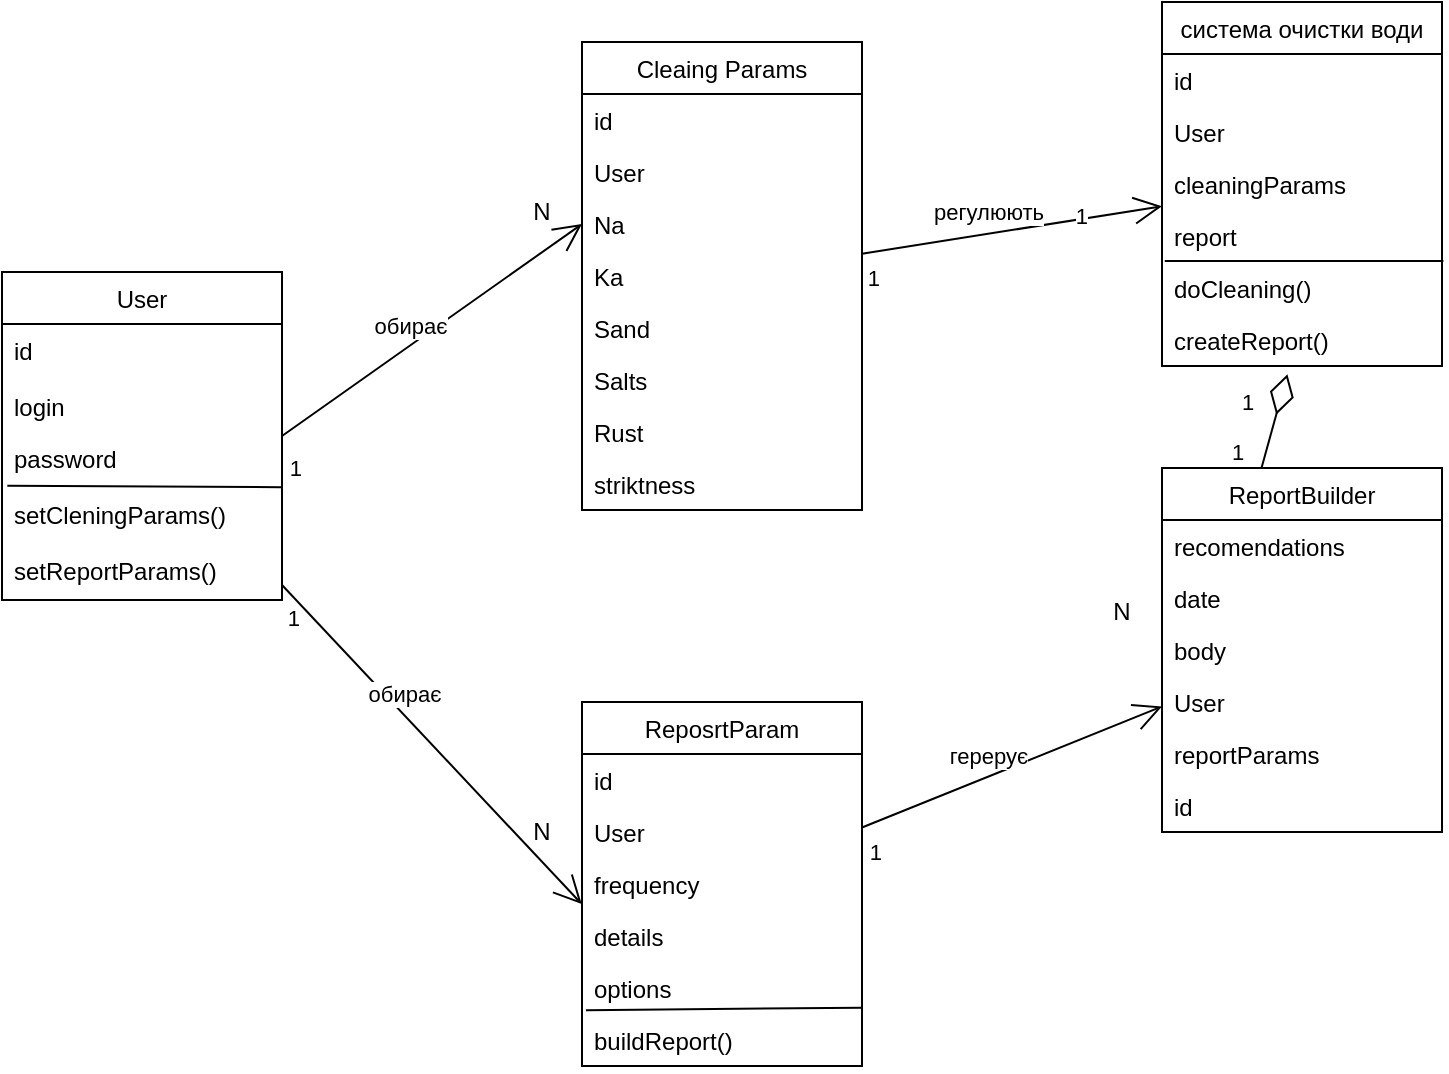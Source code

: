 <mxfile version="22.0.5" type="device">
  <diagram id="mCyr1kptdM3YggUfpTlr" name="Page-1">
    <mxGraphModel dx="1048" dy="1582" grid="1" gridSize="10" guides="1" tooltips="1" connect="1" arrows="1" fold="1" page="1" pageScale="1" pageWidth="850" pageHeight="1100" math="0" shadow="0">
      <root>
        <mxCell id="0" />
        <mxCell id="1" parent="0" />
        <mxCell id="EuweRrBQB18oQ8Ecut5w-1" value="User" style="swimlane;fontStyle=0;childLayout=stackLayout;horizontal=1;startSize=26;fillColor=none;horizontalStack=0;resizeParent=1;resizeParentMax=0;resizeLast=0;collapsible=1;marginBottom=0;" parent="1" vertex="1">
          <mxGeometry x="30" y="-965" width="140" height="164" as="geometry" />
        </mxCell>
        <mxCell id="pQ1ja0-7YHk79m-HYT1g-9" value="id" style="text;strokeColor=none;fillColor=none;align=left;verticalAlign=top;spacingLeft=4;spacingRight=4;overflow=hidden;rotatable=0;points=[[0,0.5],[1,0.5]];portConstraint=eastwest;" vertex="1" parent="EuweRrBQB18oQ8Ecut5w-1">
          <mxGeometry y="26" width="140" height="28" as="geometry" />
        </mxCell>
        <mxCell id="EuweRrBQB18oQ8Ecut5w-2" value="login" style="text;strokeColor=none;fillColor=none;align=left;verticalAlign=top;spacingLeft=4;spacingRight=4;overflow=hidden;rotatable=0;points=[[0,0.5],[1,0.5]];portConstraint=eastwest;" parent="EuweRrBQB18oQ8Ecut5w-1" vertex="1">
          <mxGeometry y="54" width="140" height="26" as="geometry" />
        </mxCell>
        <mxCell id="pQ1ja0-7YHk79m-HYT1g-8" value="" style="endArrow=none;html=1;rounded=0;entryX=1.001;entryY=-0.014;entryDx=0;entryDy=0;entryPerimeter=0;exitX=0.019;exitY=0.96;exitDx=0;exitDy=0;exitPerimeter=0;" edge="1" parent="EuweRrBQB18oQ8Ecut5w-1" source="pQ1ja0-7YHk79m-HYT1g-6" target="pQ1ja0-7YHk79m-HYT1g-7">
          <mxGeometry width="50" height="50" relative="1" as="geometry">
            <mxPoint y="85" as="sourcePoint" />
            <mxPoint x="50" y="35" as="targetPoint" />
          </mxGeometry>
        </mxCell>
        <mxCell id="pQ1ja0-7YHk79m-HYT1g-6" value="password&#xa;" style="text;strokeColor=none;fillColor=none;align=left;verticalAlign=top;spacingLeft=4;spacingRight=4;overflow=hidden;rotatable=0;points=[[0,0.5],[1,0.5]];portConstraint=eastwest;" vertex="1" parent="EuweRrBQB18oQ8Ecut5w-1">
          <mxGeometry y="80" width="140" height="28" as="geometry" />
        </mxCell>
        <mxCell id="pQ1ja0-7YHk79m-HYT1g-7" value="setCleningParams()" style="text;strokeColor=none;fillColor=none;align=left;verticalAlign=top;spacingLeft=4;spacingRight=4;overflow=hidden;rotatable=0;points=[[0,0.5],[1,0.5]];portConstraint=eastwest;" vertex="1" parent="EuweRrBQB18oQ8Ecut5w-1">
          <mxGeometry y="108" width="140" height="28" as="geometry" />
        </mxCell>
        <mxCell id="EuweRrBQB18oQ8Ecut5w-3" value="setReportParams()" style="text;strokeColor=none;fillColor=none;align=left;verticalAlign=top;spacingLeft=4;spacingRight=4;overflow=hidden;rotatable=0;points=[[0,0.5],[1,0.5]];portConstraint=eastwest;" parent="EuweRrBQB18oQ8Ecut5w-1" vertex="1">
          <mxGeometry y="136" width="140" height="28" as="geometry" />
        </mxCell>
        <mxCell id="EuweRrBQB18oQ8Ecut5w-7" value="Cleaing Params" style="swimlane;fontStyle=0;childLayout=stackLayout;horizontal=1;startSize=26;fillColor=none;horizontalStack=0;resizeParent=1;resizeParentMax=0;resizeLast=0;collapsible=1;marginBottom=0;" parent="1" vertex="1">
          <mxGeometry x="320" y="-1080" width="140" height="234" as="geometry" />
        </mxCell>
        <mxCell id="pQ1ja0-7YHk79m-HYT1g-10" value="id" style="text;strokeColor=none;fillColor=none;align=left;verticalAlign=top;spacingLeft=4;spacingRight=4;overflow=hidden;rotatable=0;points=[[0,0.5],[1,0.5]];portConstraint=eastwest;" vertex="1" parent="EuweRrBQB18oQ8Ecut5w-7">
          <mxGeometry y="26" width="140" height="26" as="geometry" />
        </mxCell>
        <mxCell id="pQ1ja0-7YHk79m-HYT1g-11" value="User" style="text;strokeColor=none;fillColor=none;align=left;verticalAlign=top;spacingLeft=4;spacingRight=4;overflow=hidden;rotatable=0;points=[[0,0.5],[1,0.5]];portConstraint=eastwest;" vertex="1" parent="EuweRrBQB18oQ8Ecut5w-7">
          <mxGeometry y="52" width="140" height="26" as="geometry" />
        </mxCell>
        <mxCell id="EuweRrBQB18oQ8Ecut5w-8" value="Na" style="text;strokeColor=none;fillColor=none;align=left;verticalAlign=top;spacingLeft=4;spacingRight=4;overflow=hidden;rotatable=0;points=[[0,0.5],[1,0.5]];portConstraint=eastwest;" parent="EuweRrBQB18oQ8Ecut5w-7" vertex="1">
          <mxGeometry y="78" width="140" height="26" as="geometry" />
        </mxCell>
        <mxCell id="a2hL1rFNYRyPewCvIEDV-2" value="Ka" style="text;strokeColor=none;fillColor=none;align=left;verticalAlign=top;spacingLeft=4;spacingRight=4;overflow=hidden;rotatable=0;points=[[0,0.5],[1,0.5]];portConstraint=eastwest;" parent="EuweRrBQB18oQ8Ecut5w-7" vertex="1">
          <mxGeometry y="104" width="140" height="26" as="geometry" />
        </mxCell>
        <mxCell id="a2hL1rFNYRyPewCvIEDV-4" value="Sand" style="text;strokeColor=none;fillColor=none;align=left;verticalAlign=top;spacingLeft=4;spacingRight=4;overflow=hidden;rotatable=0;points=[[0,0.5],[1,0.5]];portConstraint=eastwest;" parent="EuweRrBQB18oQ8Ecut5w-7" vertex="1">
          <mxGeometry y="130" width="140" height="26" as="geometry" />
        </mxCell>
        <mxCell id="a2hL1rFNYRyPewCvIEDV-3" value="Salts" style="text;strokeColor=none;fillColor=none;align=left;verticalAlign=top;spacingLeft=4;spacingRight=4;overflow=hidden;rotatable=0;points=[[0,0.5],[1,0.5]];portConstraint=eastwest;" parent="EuweRrBQB18oQ8Ecut5w-7" vertex="1">
          <mxGeometry y="156" width="140" height="26" as="geometry" />
        </mxCell>
        <mxCell id="a2hL1rFNYRyPewCvIEDV-1" value="Rust" style="text;strokeColor=none;fillColor=none;align=left;verticalAlign=top;spacingLeft=4;spacingRight=4;overflow=hidden;rotatable=0;points=[[0,0.5],[1,0.5]];portConstraint=eastwest;" parent="EuweRrBQB18oQ8Ecut5w-7" vertex="1">
          <mxGeometry y="182" width="140" height="26" as="geometry" />
        </mxCell>
        <mxCell id="EuweRrBQB18oQ8Ecut5w-9" value="striktness" style="text;strokeColor=none;fillColor=none;align=left;verticalAlign=top;spacingLeft=4;spacingRight=4;overflow=hidden;rotatable=0;points=[[0,0.5],[1,0.5]];portConstraint=eastwest;" parent="EuweRrBQB18oQ8Ecut5w-7" vertex="1">
          <mxGeometry y="208" width="140" height="26" as="geometry" />
        </mxCell>
        <mxCell id="EuweRrBQB18oQ8Ecut5w-11" value="" style="endArrow=none;html=1;startSize=12;startArrow=open;startFill=0;entryX=1;entryY=0.5;entryDx=0;entryDy=0;exitX=0;exitY=0.5;exitDx=0;exitDy=0;" parent="1" source="EuweRrBQB18oQ8Ecut5w-8" target="EuweRrBQB18oQ8Ecut5w-1" edge="1">
          <mxGeometry relative="1" as="geometry">
            <mxPoint x="290" y="-987" as="sourcePoint" />
            <mxPoint x="190" y="-991" as="targetPoint" />
          </mxGeometry>
        </mxCell>
        <mxCell id="EuweRrBQB18oQ8Ecut5w-13" value="1" style="edgeLabel;resizable=0;html=1;align=right;verticalAlign=bottom;" parent="EuweRrBQB18oQ8Ecut5w-11" connectable="0" vertex="1">
          <mxGeometry x="1" relative="1" as="geometry">
            <mxPoint x="10" y="25" as="offset" />
          </mxGeometry>
        </mxCell>
        <mxCell id="EuweRrBQB18oQ8Ecut5w-14" value="обирає" style="edgeLabel;html=1;align=center;verticalAlign=middle;resizable=0;points=[];" parent="EuweRrBQB18oQ8Ecut5w-11" vertex="1" connectable="0">
          <mxGeometry x="0.17" y="2" relative="1" as="geometry">
            <mxPoint y="-13" as="offset" />
          </mxGeometry>
        </mxCell>
        <object label="система очистки води" brightnes_lvl="" id="EuweRrBQB18oQ8Ecut5w-15">
          <mxCell style="swimlane;fontStyle=0;childLayout=stackLayout;horizontal=1;startSize=26;fillColor=none;horizontalStack=0;resizeParent=1;resizeParentMax=0;resizeLast=0;collapsible=1;marginBottom=0;" parent="1" vertex="1">
            <mxGeometry x="610" y="-1100" width="140" height="182" as="geometry" />
          </mxCell>
        </object>
        <mxCell id="EuweRrBQB18oQ8Ecut5w-17" value="id&#xa;" style="text;strokeColor=none;fillColor=none;align=left;verticalAlign=top;spacingLeft=4;spacingRight=4;overflow=hidden;rotatable=0;points=[[0,0.5],[1,0.5]];portConstraint=eastwest;" parent="EuweRrBQB18oQ8Ecut5w-15" vertex="1">
          <mxGeometry y="26" width="140" height="26" as="geometry" />
        </mxCell>
        <mxCell id="pQ1ja0-7YHk79m-HYT1g-21" value="User" style="text;strokeColor=none;fillColor=none;align=left;verticalAlign=top;spacingLeft=4;spacingRight=4;overflow=hidden;rotatable=0;points=[[0,0.5],[1,0.5]];portConstraint=eastwest;" vertex="1" parent="EuweRrBQB18oQ8Ecut5w-15">
          <mxGeometry y="52" width="140" height="26" as="geometry" />
        </mxCell>
        <mxCell id="pQ1ja0-7YHk79m-HYT1g-26" value="cleaningParams" style="text;strokeColor=none;fillColor=none;align=left;verticalAlign=top;spacingLeft=4;spacingRight=4;overflow=hidden;rotatable=0;points=[[0,0.5],[1,0.5]];portConstraint=eastwest;" vertex="1" parent="EuweRrBQB18oQ8Ecut5w-15">
          <mxGeometry y="78" width="140" height="26" as="geometry" />
        </mxCell>
        <mxCell id="pQ1ja0-7YHk79m-HYT1g-20" value="report" style="text;strokeColor=none;fillColor=none;align=left;verticalAlign=top;spacingLeft=4;spacingRight=4;overflow=hidden;rotatable=0;points=[[0,0.5],[1,0.5]];portConstraint=eastwest;" vertex="1" parent="EuweRrBQB18oQ8Ecut5w-15">
          <mxGeometry y="104" width="140" height="26" as="geometry" />
        </mxCell>
        <mxCell id="pQ1ja0-7YHk79m-HYT1g-28" value="doCleaning()" style="text;strokeColor=none;fillColor=none;align=left;verticalAlign=top;spacingLeft=4;spacingRight=4;overflow=hidden;rotatable=0;points=[[0,0.5],[1,0.5]];portConstraint=eastwest;" vertex="1" parent="EuweRrBQB18oQ8Ecut5w-15">
          <mxGeometry y="130" width="140" height="26" as="geometry" />
        </mxCell>
        <mxCell id="pQ1ja0-7YHk79m-HYT1g-27" value="createReport()" style="text;strokeColor=none;fillColor=none;align=left;verticalAlign=top;spacingLeft=4;spacingRight=4;overflow=hidden;rotatable=0;points=[[0,0.5],[1,0.5]];portConstraint=eastwest;" vertex="1" parent="EuweRrBQB18oQ8Ecut5w-15">
          <mxGeometry y="156" width="140" height="26" as="geometry" />
        </mxCell>
        <mxCell id="pQ1ja0-7YHk79m-HYT1g-31" value="" style="endArrow=none;html=1;rounded=0;entryX=1.005;entryY=-0.019;entryDx=0;entryDy=0;entryPerimeter=0;exitX=0.01;exitY=-0.019;exitDx=0;exitDy=0;exitPerimeter=0;" edge="1" parent="EuweRrBQB18oQ8Ecut5w-15" source="pQ1ja0-7YHk79m-HYT1g-28" target="pQ1ja0-7YHk79m-HYT1g-28">
          <mxGeometry width="50" height="50" relative="1" as="geometry">
            <mxPoint x="-240" y="330" as="sourcePoint" />
            <mxPoint x="-190" y="280" as="targetPoint" />
          </mxGeometry>
        </mxCell>
        <mxCell id="EuweRrBQB18oQ8Ecut5w-18" value="" style="endArrow=none;html=1;startSize=12;startArrow=open;startFill=0;" parent="1" source="EuweRrBQB18oQ8Ecut5w-15" target="EuweRrBQB18oQ8Ecut5w-7" edge="1">
          <mxGeometry relative="1" as="geometry">
            <mxPoint x="590" y="-1037" as="sourcePoint" />
            <mxPoint x="490" y="-1037" as="targetPoint" />
          </mxGeometry>
        </mxCell>
        <mxCell id="EuweRrBQB18oQ8Ecut5w-20" value="1" style="edgeLabel;resizable=0;html=1;align=right;verticalAlign=bottom;" parent="EuweRrBQB18oQ8Ecut5w-18" connectable="0" vertex="1">
          <mxGeometry x="1" relative="1" as="geometry">
            <mxPoint x="10" y="21" as="offset" />
          </mxGeometry>
        </mxCell>
        <mxCell id="EuweRrBQB18oQ8Ecut5w-21" value="регулюють" style="edgeLabel;html=1;align=center;verticalAlign=middle;resizable=0;points=[];" parent="EuweRrBQB18oQ8Ecut5w-18" vertex="1" connectable="0">
          <mxGeometry x="0.17" y="2" relative="1" as="geometry">
            <mxPoint y="-13" as="offset" />
          </mxGeometry>
        </mxCell>
        <object label="ReportBuilder" brightnes_lvl="" id="EuweRrBQB18oQ8Ecut5w-26">
          <mxCell style="swimlane;fontStyle=0;childLayout=stackLayout;horizontal=1;startSize=26;fillColor=none;horizontalStack=0;resizeParent=1;resizeParentMax=0;resizeLast=0;collapsible=1;marginBottom=0;" parent="1" vertex="1">
            <mxGeometry x="610" y="-867" width="140" height="182" as="geometry" />
          </mxCell>
        </object>
        <mxCell id="pQ1ja0-7YHk79m-HYT1g-18" value="recomendations" style="text;strokeColor=none;fillColor=none;align=left;verticalAlign=top;spacingLeft=4;spacingRight=4;overflow=hidden;rotatable=0;points=[[0,0.5],[1,0.5]];portConstraint=eastwest;" vertex="1" parent="EuweRrBQB18oQ8Ecut5w-26">
          <mxGeometry y="26" width="140" height="26" as="geometry" />
        </mxCell>
        <mxCell id="pQ1ja0-7YHk79m-HYT1g-17" value="date" style="text;strokeColor=none;fillColor=none;align=left;verticalAlign=top;spacingLeft=4;spacingRight=4;overflow=hidden;rotatable=0;points=[[0,0.5],[1,0.5]];portConstraint=eastwest;" vertex="1" parent="EuweRrBQB18oQ8Ecut5w-26">
          <mxGeometry y="52" width="140" height="26" as="geometry" />
        </mxCell>
        <mxCell id="pQ1ja0-7YHk79m-HYT1g-16" value="body" style="text;strokeColor=none;fillColor=none;align=left;verticalAlign=top;spacingLeft=4;spacingRight=4;overflow=hidden;rotatable=0;points=[[0,0.5],[1,0.5]];portConstraint=eastwest;" vertex="1" parent="EuweRrBQB18oQ8Ecut5w-26">
          <mxGeometry y="78" width="140" height="26" as="geometry" />
        </mxCell>
        <mxCell id="pQ1ja0-7YHk79m-HYT1g-15" value="User" style="text;strokeColor=none;fillColor=none;align=left;verticalAlign=top;spacingLeft=4;spacingRight=4;overflow=hidden;rotatable=0;points=[[0,0.5],[1,0.5]];portConstraint=eastwest;" vertex="1" parent="EuweRrBQB18oQ8Ecut5w-26">
          <mxGeometry y="104" width="140" height="26" as="geometry" />
        </mxCell>
        <mxCell id="pQ1ja0-7YHk79m-HYT1g-22" value="reportParams" style="text;strokeColor=none;fillColor=none;align=left;verticalAlign=top;spacingLeft=4;spacingRight=4;overflow=hidden;rotatable=0;points=[[0,0.5],[1,0.5]];portConstraint=eastwest;" vertex="1" parent="EuweRrBQB18oQ8Ecut5w-26">
          <mxGeometry y="130" width="140" height="26" as="geometry" />
        </mxCell>
        <mxCell id="pQ1ja0-7YHk79m-HYT1g-14" value="id" style="text;strokeColor=none;fillColor=none;align=left;verticalAlign=top;spacingLeft=4;spacingRight=4;overflow=hidden;rotatable=0;points=[[0,0.5],[1,0.5]];portConstraint=eastwest;" vertex="1" parent="EuweRrBQB18oQ8Ecut5w-26">
          <mxGeometry y="156" width="140" height="26" as="geometry" />
        </mxCell>
        <mxCell id="EuweRrBQB18oQ8Ecut5w-30" value="" style="endArrow=none;html=1;endSize=12;startArrow=diamondThin;startSize=18;startFill=0;exitX=0.448;exitY=1.16;exitDx=0;exitDy=0;exitPerimeter=0;" parent="1" source="pQ1ja0-7YHk79m-HYT1g-27" edge="1">
          <mxGeometry relative="1" as="geometry">
            <mxPoint x="678" y="-960" as="sourcePoint" />
            <mxPoint x="659.76" y="-867" as="targetPoint" />
          </mxGeometry>
        </mxCell>
        <mxCell id="EuweRrBQB18oQ8Ecut5w-36" value="1" style="edgeLabel;resizable=0;html=1;align=left;verticalAlign=bottom;" parent="1" connectable="0" vertex="1">
          <mxGeometry x="640" y="-880" as="geometry">
            <mxPoint x="3" y="13" as="offset" />
          </mxGeometry>
        </mxCell>
        <mxCell id="EuweRrBQB18oQ8Ecut5w-45" value="ReposrtParam" style="swimlane;fontStyle=0;childLayout=stackLayout;horizontal=1;startSize=26;fillColor=none;horizontalStack=0;resizeParent=1;resizeParentMax=0;resizeLast=0;collapsible=1;marginBottom=0;" parent="1" vertex="1">
          <mxGeometry x="320" y="-750" width="140" height="182" as="geometry" />
        </mxCell>
        <mxCell id="pQ1ja0-7YHk79m-HYT1g-12" value="id" style="text;strokeColor=none;fillColor=none;align=left;verticalAlign=top;spacingLeft=4;spacingRight=4;overflow=hidden;rotatable=0;points=[[0,0.5],[1,0.5]];portConstraint=eastwest;" vertex="1" parent="EuweRrBQB18oQ8Ecut5w-45">
          <mxGeometry y="26" width="140" height="26" as="geometry" />
        </mxCell>
        <mxCell id="pQ1ja0-7YHk79m-HYT1g-13" value="User" style="text;strokeColor=none;fillColor=none;align=left;verticalAlign=top;spacingLeft=4;spacingRight=4;overflow=hidden;rotatable=0;points=[[0,0.5],[1,0.5]];portConstraint=eastwest;" vertex="1" parent="EuweRrBQB18oQ8Ecut5w-45">
          <mxGeometry y="52" width="140" height="26" as="geometry" />
        </mxCell>
        <mxCell id="a2hL1rFNYRyPewCvIEDV-7" value="frequency" style="text;strokeColor=none;fillColor=none;align=left;verticalAlign=top;spacingLeft=4;spacingRight=4;overflow=hidden;rotatable=0;points=[[0,0.5],[1,0.5]];portConstraint=eastwest;" parent="EuweRrBQB18oQ8Ecut5w-45" vertex="1">
          <mxGeometry y="78" width="140" height="26" as="geometry" />
        </mxCell>
        <mxCell id="a2hL1rFNYRyPewCvIEDV-5" value="details" style="text;strokeColor=none;fillColor=none;align=left;verticalAlign=top;spacingLeft=4;spacingRight=4;overflow=hidden;rotatable=0;points=[[0,0.5],[1,0.5]];portConstraint=eastwest;" parent="EuweRrBQB18oQ8Ecut5w-45" vertex="1">
          <mxGeometry y="104" width="140" height="26" as="geometry" />
        </mxCell>
        <mxCell id="a2hL1rFNYRyPewCvIEDV-6" value="options" style="text;strokeColor=none;fillColor=none;align=left;verticalAlign=top;spacingLeft=4;spacingRight=4;overflow=hidden;rotatable=0;points=[[0,0.5],[1,0.5]];portConstraint=eastwest;" parent="EuweRrBQB18oQ8Ecut5w-45" vertex="1">
          <mxGeometry y="130" width="140" height="26" as="geometry" />
        </mxCell>
        <mxCell id="pQ1ja0-7YHk79m-HYT1g-23" value="buildReport()" style="text;strokeColor=none;fillColor=none;align=left;verticalAlign=top;spacingLeft=4;spacingRight=4;overflow=hidden;rotatable=0;points=[[0,0.5],[1,0.5]];portConstraint=eastwest;" vertex="1" parent="EuweRrBQB18oQ8Ecut5w-45">
          <mxGeometry y="156" width="140" height="26" as="geometry" />
        </mxCell>
        <mxCell id="pQ1ja0-7YHk79m-HYT1g-25" value="" style="endArrow=none;html=1;rounded=0;entryX=1;entryY=-0.122;entryDx=0;entryDy=0;entryPerimeter=0;exitX=0.014;exitY=-0.071;exitDx=0;exitDy=0;exitPerimeter=0;" edge="1" parent="EuweRrBQB18oQ8Ecut5w-45" source="pQ1ja0-7YHk79m-HYT1g-23" target="pQ1ja0-7YHk79m-HYT1g-23">
          <mxGeometry width="50" height="50" relative="1" as="geometry">
            <mxPoint x="50" y="110" as="sourcePoint" />
            <mxPoint x="100" y="60" as="targetPoint" />
          </mxGeometry>
        </mxCell>
        <mxCell id="EuweRrBQB18oQ8Ecut5w-49" value="" style="endArrow=none;html=1;startSize=12;startArrow=open;startFill=0;exitX=-0.001;exitY=0.885;exitDx=0;exitDy=0;exitPerimeter=0;" parent="1" source="a2hL1rFNYRyPewCvIEDV-7" target="EuweRrBQB18oQ8Ecut5w-1" edge="1">
          <mxGeometry relative="1" as="geometry">
            <mxPoint x="320" y="-690" as="sourcePoint" />
            <mxPoint x="300" y="-788" as="targetPoint" />
          </mxGeometry>
        </mxCell>
        <mxCell id="EuweRrBQB18oQ8Ecut5w-51" value="1" style="edgeLabel;resizable=0;html=1;align=right;verticalAlign=bottom;" parent="EuweRrBQB18oQ8Ecut5w-49" connectable="0" vertex="1">
          <mxGeometry x="1" relative="1" as="geometry">
            <mxPoint x="10" y="25" as="offset" />
          </mxGeometry>
        </mxCell>
        <mxCell id="EuweRrBQB18oQ8Ecut5w-52" value="обирає" style="edgeLabel;html=1;align=center;verticalAlign=middle;resizable=0;points=[];" parent="EuweRrBQB18oQ8Ecut5w-49" vertex="1" connectable="0">
          <mxGeometry x="0.17" y="2" relative="1" as="geometry">
            <mxPoint y="-13" as="offset" />
          </mxGeometry>
        </mxCell>
        <mxCell id="EuweRrBQB18oQ8Ecut5w-54" value="1" style="edgeLabel;resizable=0;html=1;align=right;verticalAlign=bottom;" parent="1" connectable="0" vertex="1">
          <mxGeometry x="580" y="-980" as="geometry">
            <mxPoint x="-7" y="-5" as="offset" />
          </mxGeometry>
        </mxCell>
        <mxCell id="EuweRrBQB18oQ8Ecut5w-55" value="" style="endArrow=none;html=1;startSize=12;startArrow=open;startFill=0;" parent="1" source="EuweRrBQB18oQ8Ecut5w-26" target="EuweRrBQB18oQ8Ecut5w-45" edge="1">
          <mxGeometry relative="1" as="geometry">
            <mxPoint x="550" y="-868" as="sourcePoint" />
            <mxPoint x="470" y="-868" as="targetPoint" />
          </mxGeometry>
        </mxCell>
        <mxCell id="EuweRrBQB18oQ8Ecut5w-56" value="1" style="edgeLabel;resizable=0;html=1;align=right;verticalAlign=bottom;" parent="EuweRrBQB18oQ8Ecut5w-55" connectable="0" vertex="1">
          <mxGeometry x="1" relative="1" as="geometry">
            <mxPoint x="10" y="21" as="offset" />
          </mxGeometry>
        </mxCell>
        <mxCell id="EuweRrBQB18oQ8Ecut5w-57" value="герерує" style="edgeLabel;html=1;align=center;verticalAlign=middle;resizable=0;points=[];" parent="EuweRrBQB18oQ8Ecut5w-55" vertex="1" connectable="0">
          <mxGeometry x="0.17" y="2" relative="1" as="geometry">
            <mxPoint y="-13" as="offset" />
          </mxGeometry>
        </mxCell>
        <mxCell id="w1MSvWMcX3amLD39LfMH-1" value="1" style="edgeLabel;resizable=0;html=1;align=left;verticalAlign=bottom;" parent="1" connectable="0" vertex="1">
          <mxGeometry x="650" y="-820" as="geometry">
            <mxPoint x="-2" y="-72" as="offset" />
          </mxGeometry>
        </mxCell>
        <mxCell id="w1MSvWMcX3amLD39LfMH-2" value="N" style="text;html=1;strokeColor=none;fillColor=none;align=center;verticalAlign=middle;whiteSpace=wrap;rounded=0;" parent="1" vertex="1">
          <mxGeometry x="270" y="-700" width="60" height="30" as="geometry" />
        </mxCell>
        <mxCell id="w1MSvWMcX3amLD39LfMH-4" value="N" style="text;html=1;strokeColor=none;fillColor=none;align=center;verticalAlign=middle;whiteSpace=wrap;rounded=0;" parent="1" vertex="1">
          <mxGeometry x="270" y="-1010" width="60" height="30" as="geometry" />
        </mxCell>
        <mxCell id="w1MSvWMcX3amLD39LfMH-5" value="N" style="text;html=1;strokeColor=none;fillColor=none;align=center;verticalAlign=middle;whiteSpace=wrap;rounded=0;" parent="1" vertex="1">
          <mxGeometry x="560" y="-810" width="60" height="30" as="geometry" />
        </mxCell>
      </root>
    </mxGraphModel>
  </diagram>
</mxfile>
